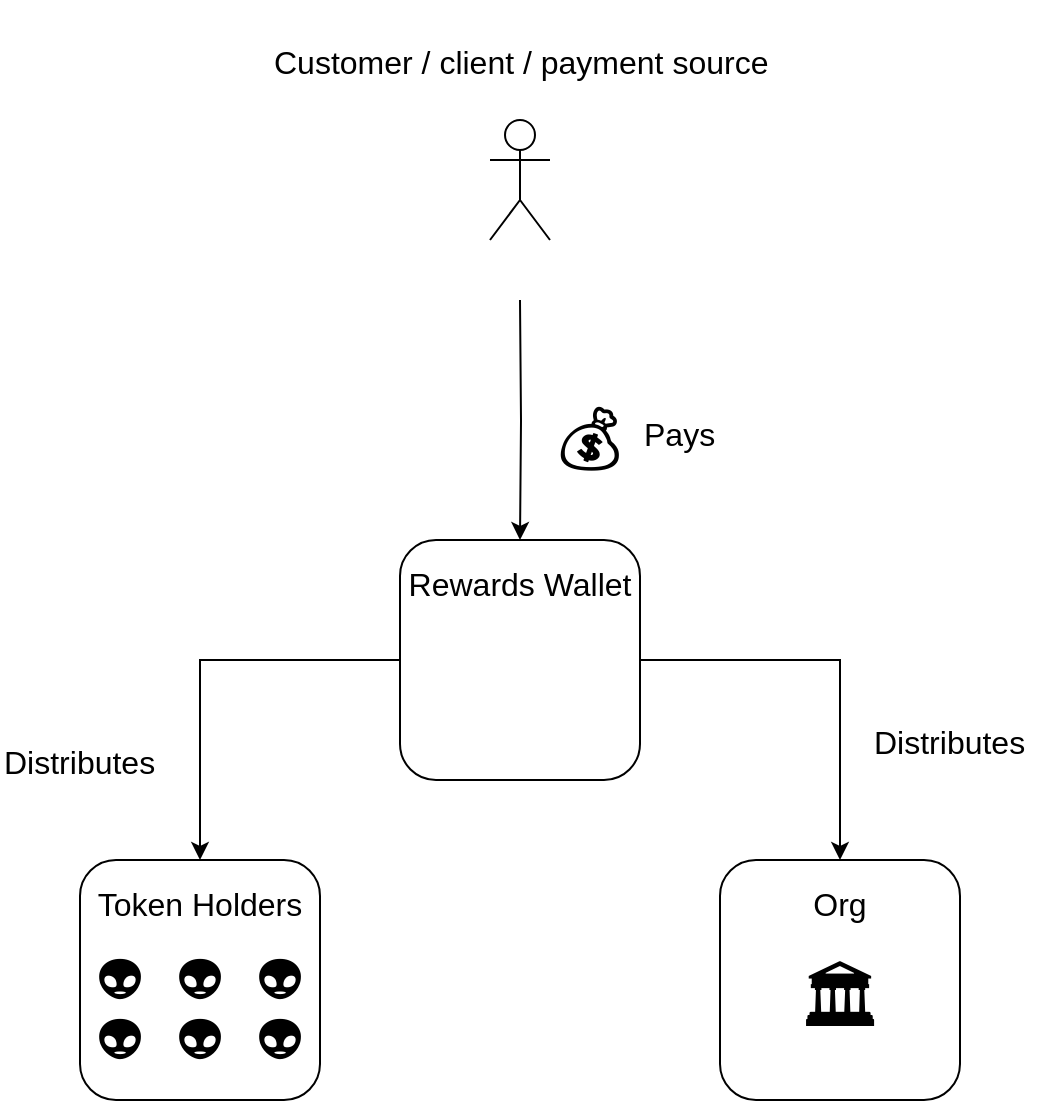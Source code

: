 <mxfile version="12.2.2" type="device" pages="1"><diagram id="Hgt13io2VMmTuUWyrY2N" name="pay-dist"><mxGraphModel dx="1200" dy="1003" grid="1" gridSize="10" guides="1" tooltips="1" connect="1" arrows="1" fold="1" page="1" pageScale="1" pageWidth="850" pageHeight="1100" math="0" shadow="0"><root><mxCell id="0"/><mxCell id="1" parent="0"/><mxCell id="TWk97Qi_CxWjoM3BMSqJ-28" style="edgeStyle=orthogonalEdgeStyle;rounded=0;orthogonalLoop=1;jettySize=auto;html=1;entryX=0.5;entryY=0;entryDx=0;entryDy=0;fontSize=26;" edge="1" parent="1" source="TWk97Qi_CxWjoM3BMSqJ-2" target="TWk97Qi_CxWjoM3BMSqJ-13"><mxGeometry relative="1" as="geometry"/></mxCell><mxCell id="TWk97Qi_CxWjoM3BMSqJ-36" style="edgeStyle=orthogonalEdgeStyle;rounded=0;orthogonalLoop=1;jettySize=auto;html=1;entryX=0.5;entryY=0;entryDx=0;entryDy=0;fontSize=26;" edge="1" parent="1" source="TWk97Qi_CxWjoM3BMSqJ-2" target="TWk97Qi_CxWjoM3BMSqJ-29"><mxGeometry relative="1" as="geometry"/></mxCell><mxCell id="TWk97Qi_CxWjoM3BMSqJ-2" value="&lt;font style=&quot;font-size: 16px&quot;&gt;Rewards Wallet&lt;/font&gt;" style="rounded=1;whiteSpace=wrap;html=1;verticalAlign=top;spacingTop=6;" vertex="1" parent="1"><mxGeometry x="360" y="400" width="120" height="120" as="geometry"/></mxCell><mxCell id="TWk97Qi_CxWjoM3BMSqJ-13" value="&lt;font style=&quot;font-size: 16px&quot;&gt;Token Holders&lt;/font&gt;" style="rounded=1;whiteSpace=wrap;html=1;verticalAlign=top;spacingTop=6;" vertex="1" parent="1"><mxGeometry x="200" y="560" width="120" height="120" as="geometry"/></mxCell><mxCell id="TWk97Qi_CxWjoM3BMSqJ-21" value="&lt;font style=&quot;font-size: 26px;&quot;&gt;👽&lt;/font&gt;" style="text;html=1;strokeColor=none;fillColor=none;align=center;verticalAlign=middle;whiteSpace=wrap;rounded=0;fontSize=26;" vertex="1" parent="1"><mxGeometry x="200" y="600" width="40" height="40" as="geometry"/></mxCell><mxCell id="TWk97Qi_CxWjoM3BMSqJ-22" value="&lt;font style=&quot;font-size: 26px;&quot;&gt;👽&lt;/font&gt;" style="text;html=1;strokeColor=none;fillColor=none;align=center;verticalAlign=middle;whiteSpace=wrap;rounded=0;fontSize=26;" vertex="1" parent="1"><mxGeometry x="240" y="600" width="40" height="40" as="geometry"/></mxCell><mxCell id="TWk97Qi_CxWjoM3BMSqJ-23" value="&lt;font style=&quot;font-size: 26px;&quot;&gt;👽&lt;/font&gt;" style="text;html=1;strokeColor=none;fillColor=none;align=center;verticalAlign=middle;whiteSpace=wrap;rounded=0;fontSize=26;" vertex="1" parent="1"><mxGeometry x="280" y="600" width="40" height="40" as="geometry"/></mxCell><mxCell id="TWk97Qi_CxWjoM3BMSqJ-25" value="&lt;font style=&quot;font-size: 26px;&quot;&gt;👽&lt;/font&gt;" style="text;html=1;strokeColor=none;fillColor=none;align=center;verticalAlign=middle;whiteSpace=wrap;rounded=0;fontSize=26;" vertex="1" parent="1"><mxGeometry x="200" y="630" width="40" height="40" as="geometry"/></mxCell><mxCell id="TWk97Qi_CxWjoM3BMSqJ-26" value="&lt;font style=&quot;font-size: 26px;&quot;&gt;👽&lt;/font&gt;" style="text;html=1;strokeColor=none;fillColor=none;align=center;verticalAlign=middle;whiteSpace=wrap;rounded=0;fontSize=26;" vertex="1" parent="1"><mxGeometry x="240" y="630" width="40" height="40" as="geometry"/></mxCell><mxCell id="TWk97Qi_CxWjoM3BMSqJ-27" value="&lt;font style=&quot;font-size: 26px;&quot;&gt;👽&lt;/font&gt;" style="text;html=1;strokeColor=none;fillColor=none;align=center;verticalAlign=middle;whiteSpace=wrap;rounded=0;fontSize=26;" vertex="1" parent="1"><mxGeometry x="280" y="630" width="40" height="40" as="geometry"/></mxCell><mxCell id="TWk97Qi_CxWjoM3BMSqJ-29" value="&lt;span style=&quot;font-size: 16px&quot;&gt;Org&lt;/span&gt;" style="rounded=1;whiteSpace=wrap;html=1;verticalAlign=top;spacingTop=6;" vertex="1" parent="1"><mxGeometry x="520" y="560" width="120" height="120" as="geometry"/></mxCell><mxCell id="TWk97Qi_CxWjoM3BMSqJ-41" style="edgeStyle=orthogonalEdgeStyle;rounded=0;orthogonalLoop=1;jettySize=auto;html=1;entryX=0.5;entryY=0;entryDx=0;entryDy=0;fontSize=26;" edge="1" parent="1" target="TWk97Qi_CxWjoM3BMSqJ-2"><mxGeometry relative="1" as="geometry"><mxPoint x="420" y="280" as="sourcePoint"/></mxGeometry></mxCell><mxCell id="TWk97Qi_CxWjoM3BMSqJ-43" value="Pays" style="text;html=1;resizable=0;points=[];autosize=1;align=left;verticalAlign=top;spacingTop=-4;fontSize=16;" vertex="1" parent="1"><mxGeometry x="480" y="335" width="50" height="20" as="geometry"/></mxCell><mxCell id="TWk97Qi_CxWjoM3BMSqJ-45" value="&lt;div style=&quot;text-align: left; font-size: 36px;&quot;&gt;&lt;span style=&quot;font-size: 36px;&quot;&gt;🏛&lt;/span&gt;&lt;/div&gt;" style="rounded=0;whiteSpace=wrap;html=1;fontSize=36;strokeColor=none;fillColor=none;" vertex="1" parent="1"><mxGeometry x="550" y="600" width="60" height="60" as="geometry"/></mxCell><mxCell id="TWk97Qi_CxWjoM3BMSqJ-46" value="&lt;span style=&quot;font-size: 34px ; text-align: left ; white-space: nowrap&quot;&gt;💰&lt;/span&gt;" style="rounded=0;whiteSpace=wrap;html=1;fontSize=26;strokeColor=none;fillColor=none;" vertex="1" parent="1"><mxGeometry x="435" y="330" width="40" height="40" as="geometry"/></mxCell><mxCell id="TWk97Qi_CxWjoM3BMSqJ-48" value="" style="shape=umlActor;verticalLabelPosition=bottom;labelBackgroundColor=#ffffff;verticalAlign=top;html=1;outlineConnect=0;strokeColor=#000000;fillColor=none;fontSize=36;" vertex="1" parent="1"><mxGeometry x="405" y="190" width="30" height="60" as="geometry"/></mxCell><mxCell id="TWk97Qi_CxWjoM3BMSqJ-50" value="&lt;font style=&quot;font-size: 16px&quot;&gt;Distributes&lt;/font&gt;" style="text;html=1;resizable=0;points=[];autosize=1;align=left;verticalAlign=top;spacingTop=-4;fontSize=36;" vertex="1" parent="1"><mxGeometry x="160" y="480" width="90" height="50" as="geometry"/></mxCell><mxCell id="TWk97Qi_CxWjoM3BMSqJ-51" value="&lt;font style=&quot;font-size: 16px&quot;&gt;Distributes&lt;/font&gt;" style="text;html=1;resizable=0;points=[];autosize=1;align=left;verticalAlign=top;spacingTop=-4;fontSize=36;" vertex="1" parent="1"><mxGeometry x="595" y="470" width="90" height="50" as="geometry"/></mxCell><mxCell id="TWk97Qi_CxWjoM3BMSqJ-52" value="&lt;span style=&quot;font-size: 16px ; text-align: center ; background-color: rgb(255 , 255 , 255)&quot;&gt;Customer / client / payment source&lt;/span&gt;" style="text;html=1;resizable=0;points=[];autosize=1;align=left;verticalAlign=top;spacingTop=-4;fontSize=36;" vertex="1" parent="1"><mxGeometry x="295" y="130" width="260" height="50" as="geometry"/></mxCell></root></mxGraphModel></diagram></mxfile>